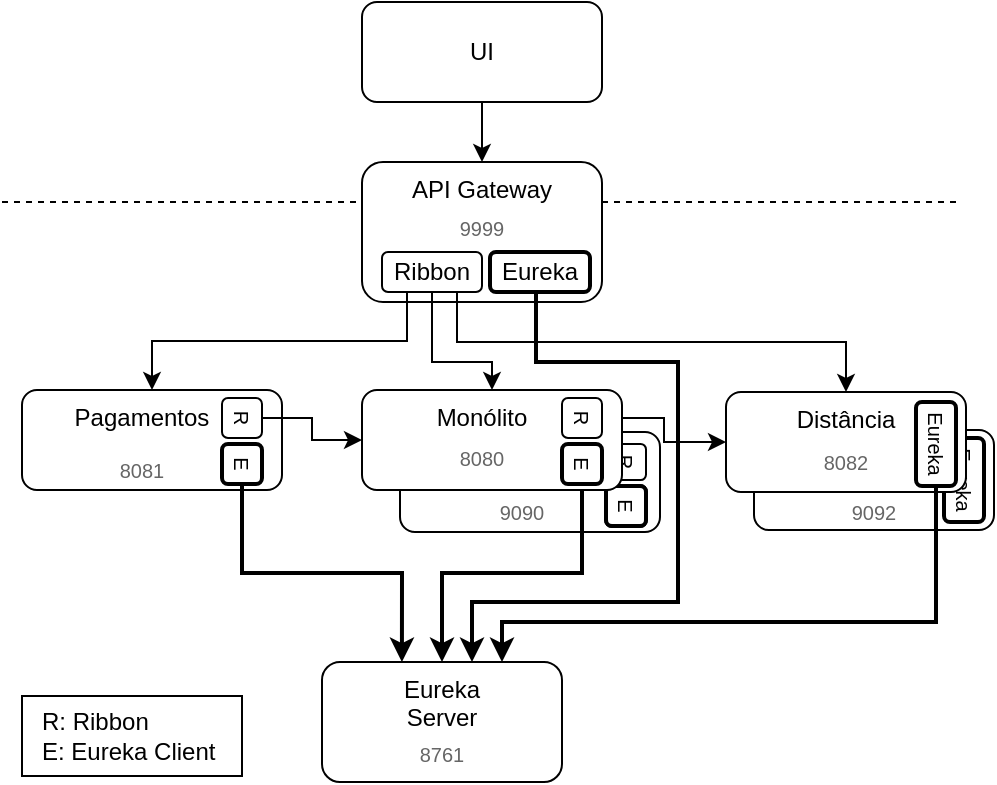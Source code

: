 <mxfile version="12.5.1" type="device"><diagram id="5K764wjxcECSokOcxsUo" name="Page-1"><mxGraphModel dx="868" dy="1617" grid="1" gridSize="10" guides="1" tooltips="1" connect="1" arrows="1" fold="1" page="1" pageScale="1" pageWidth="827" pageHeight="1169" math="0" shadow="0"><root><mxCell id="0"/><mxCell id="1" parent="0"/><mxCell id="a384nSrc2xag7jrSIYCh-13" value="Monólito" style="rounded=1;whiteSpace=wrap;html=1;spacingRight=10;verticalAlign=top;" parent="1" vertex="1"><mxGeometry x="279" y="125" width="130" height="50" as="geometry"/></mxCell><mxCell id="quUexCdzWzTyHHHC396T-32" value="E" style="rounded=1;whiteSpace=wrap;html=1;strokeWidth=2;rotation=90;fontSize=10;" vertex="1" parent="1"><mxGeometry x="382" y="152" width="20" height="20" as="geometry"/></mxCell><mxCell id="quUexCdzWzTyHHHC396T-28" value="E" style="rounded=1;whiteSpace=wrap;html=1;strokeWidth=2;rotation=90;fontSize=10;" vertex="1" parent="1"><mxGeometry x="382" y="152" width="20" height="20" as="geometry"/></mxCell><mxCell id="ouHZ81cJ5sNNAB9O1Dro-61" value="Distância" style="rounded=1;whiteSpace=wrap;html=1;spacingRight=0;" parent="1" vertex="1"><mxGeometry x="456" y="124" width="120" height="50" as="geometry"/></mxCell><mxCell id="quUexCdzWzTyHHHC396T-16" value="Eureka" style="rounded=1;whiteSpace=wrap;html=1;strokeWidth=2;rotation=90;fontSize=10;" vertex="1" parent="1"><mxGeometry x="540" y="139" width="42" height="20" as="geometry"/></mxCell><mxCell id="ouHZ81cJ5sNNAB9O1Dro-18" value="" style="endArrow=none;dashed=1;html=1;" parent="1" edge="1"><mxGeometry width="50" height="50" relative="1" as="geometry"><mxPoint x="80" y="10" as="sourcePoint"/><mxPoint x="560" y="10" as="targetPoint"/></mxGeometry></mxCell><mxCell id="ouHZ81cJ5sNNAB9O1Dro-4" value="API Gateway" style="rounded=1;whiteSpace=wrap;html=1;spacingBottom=16;verticalAlign=top;" parent="1" vertex="1"><mxGeometry x="260" y="-10" width="120" height="70" as="geometry"/></mxCell><mxCell id="ouHZ81cJ5sNNAB9O1Dro-17" style="edgeStyle=orthogonalEdgeStyle;rounded=0;orthogonalLoop=1;jettySize=auto;html=1;exitX=0.5;exitY=1;exitDx=0;exitDy=0;entryX=0.5;entryY=0;entryDx=0;entryDy=0;" parent="1" source="ouHZ81cJ5sNNAB9O1Dro-16" target="ouHZ81cJ5sNNAB9O1Dro-4" edge="1"><mxGeometry relative="1" as="geometry"/></mxCell><mxCell id="ouHZ81cJ5sNNAB9O1Dro-16" value="UI" style="rounded=1;whiteSpace=wrap;html=1;" parent="1" vertex="1"><mxGeometry x="260" y="-90" width="120" height="50" as="geometry"/></mxCell><mxCell id="ouHZ81cJ5sNNAB9O1Dro-27" value="" style="group;verticalAlign=top;" parent="1" vertex="1" connectable="0"><mxGeometry x="90" y="104" width="130" height="50" as="geometry"/></mxCell><mxCell id="ouHZ81cJ5sNNAB9O1Dro-50" value="" style="group" parent="ouHZ81cJ5sNNAB9O1Dro-27" vertex="1" connectable="0"><mxGeometry width="130" height="50" as="geometry"/></mxCell><mxCell id="ouHZ81cJ5sNNAB9O1Dro-1" value="Pagamentos" style="rounded=1;whiteSpace=wrap;html=1;spacingRight=10;verticalAlign=top;" parent="ouHZ81cJ5sNNAB9O1Dro-50" vertex="1"><mxGeometry width="130" height="50" as="geometry"/></mxCell><mxCell id="ouHZ81cJ5sNNAB9O1Dro-26" value="R" style="rounded=1;whiteSpace=wrap;html=1;strokeWidth=1;rotation=90;fontSize=10;" parent="ouHZ81cJ5sNNAB9O1Dro-50" vertex="1"><mxGeometry x="100" y="4" width="20" height="20" as="geometry"/></mxCell><mxCell id="a384nSrc2xag7jrSIYCh-19" value="8081" style="text;html=1;strokeColor=none;fillColor=none;align=center;verticalAlign=middle;whiteSpace=wrap;rounded=0;fontSize=10;fontColor=#666666;" parent="ouHZ81cJ5sNNAB9O1Dro-50" vertex="1"><mxGeometry x="40" y="30" width="40" height="20" as="geometry"/></mxCell><mxCell id="quUexCdzWzTyHHHC396T-11" value="E" style="rounded=1;whiteSpace=wrap;html=1;strokeWidth=2;rotation=90;fontSize=10;" vertex="1" parent="ouHZ81cJ5sNNAB9O1Dro-50"><mxGeometry x="100" y="27" width="20" height="20" as="geometry"/></mxCell><mxCell id="ouHZ81cJ5sNNAB9O1Dro-32" value="Distância" style="rounded=1;whiteSpace=wrap;html=1;spacingRight=0;verticalAlign=top;" parent="1" vertex="1"><mxGeometry x="442" y="105" width="120" height="50" as="geometry"/></mxCell><mxCell id="ouHZ81cJ5sNNAB9O1Dro-42" style="edgeStyle=orthogonalEdgeStyle;rounded=0;orthogonalLoop=1;jettySize=auto;html=1;exitX=0.5;exitY=1;exitDx=0;exitDy=0;entryX=0.5;entryY=0;entryDx=0;entryDy=0;endArrow=classic;endFill=1;" parent="1" source="ouHZ81cJ5sNNAB9O1Dro-34" target="ouHZ81cJ5sNNAB9O1Dro-29" edge="1"><mxGeometry relative="1" as="geometry"><Array as="points"><mxPoint x="295" y="90"/><mxPoint x="325" y="90"/></Array></mxGeometry></mxCell><mxCell id="ouHZ81cJ5sNNAB9O1Dro-43" style="edgeStyle=orthogonalEdgeStyle;rounded=0;orthogonalLoop=1;jettySize=auto;html=1;exitX=0.25;exitY=1;exitDx=0;exitDy=0;entryX=0.5;entryY=0;entryDx=0;entryDy=0;endArrow=classic;endFill=1;" parent="1" source="ouHZ81cJ5sNNAB9O1Dro-34" target="ouHZ81cJ5sNNAB9O1Dro-1" edge="1"><mxGeometry relative="1" as="geometry"/></mxCell><mxCell id="ouHZ81cJ5sNNAB9O1Dro-44" value="" style="edgeStyle=orthogonalEdgeStyle;rounded=0;orthogonalLoop=1;jettySize=auto;html=1;exitX=0.75;exitY=1;exitDx=0;exitDy=0;endArrow=classic;endFill=1;spacingBottom=14;" parent="1" source="ouHZ81cJ5sNNAB9O1Dro-34" target="ouHZ81cJ5sNNAB9O1Dro-32" edge="1"><mxGeometry relative="1" as="geometry"/></mxCell><mxCell id="ouHZ81cJ5sNNAB9O1Dro-34" value="Ribbon" style="rounded=1;whiteSpace=wrap;html=1;strokeWidth=1;rotation=0;spacing=0;" parent="1" vertex="1"><mxGeometry x="270" y="35" width="50" height="20" as="geometry"/></mxCell><mxCell id="ouHZ81cJ5sNNAB9O1Dro-45" style="edgeStyle=orthogonalEdgeStyle;rounded=0;orthogonalLoop=1;jettySize=auto;html=1;exitX=0.5;exitY=0;exitDx=0;exitDy=0;entryX=0;entryY=0.5;entryDx=0;entryDy=0;endArrow=classic;endFill=1;" parent="1" source="ouHZ81cJ5sNNAB9O1Dro-30" target="ouHZ81cJ5sNNAB9O1Dro-32" edge="1"><mxGeometry relative="1" as="geometry"/></mxCell><mxCell id="ouHZ81cJ5sNNAB9O1Dro-46" style="edgeStyle=orthogonalEdgeStyle;rounded=0;orthogonalLoop=1;jettySize=auto;html=1;exitX=0.5;exitY=0;exitDx=0;exitDy=0;entryX=0;entryY=0.5;entryDx=0;entryDy=0;endArrow=classic;endFill=1;" parent="1" source="ouHZ81cJ5sNNAB9O1Dro-26" target="ouHZ81cJ5sNNAB9O1Dro-29" edge="1"><mxGeometry relative="1" as="geometry"/></mxCell><mxCell id="a384nSrc2xag7jrSIYCh-6" value="9999" style="text;html=1;strokeColor=none;fillColor=none;align=center;verticalAlign=middle;whiteSpace=wrap;rounded=0;fontSize=10;fontColor=#666666;" parent="1" vertex="1"><mxGeometry x="300" y="13" width="40" height="20" as="geometry"/></mxCell><mxCell id="a384nSrc2xag7jrSIYCh-10" value="8082" style="text;html=1;strokeColor=none;fillColor=none;align=center;verticalAlign=middle;whiteSpace=wrap;rounded=0;fontSize=10;fontColor=#666666;" parent="1" vertex="1"><mxGeometry x="482" y="130" width="40" height="20" as="geometry"/></mxCell><mxCell id="a384nSrc2xag7jrSIYCh-11" value="9092" style="text;html=1;strokeColor=none;fillColor=none;align=center;verticalAlign=middle;whiteSpace=wrap;rounded=0;fontSize=10;fontColor=#666666;" parent="1" vertex="1"><mxGeometry x="496" y="155" width="40" height="20" as="geometry"/></mxCell><mxCell id="quUexCdzWzTyHHHC396T-1" value="Eureka&lt;br&gt;Server" style="rounded=1;whiteSpace=wrap;html=1;verticalAlign=top;" vertex="1" parent="1"><mxGeometry x="240" y="240" width="120" height="60" as="geometry"/></mxCell><mxCell id="quUexCdzWzTyHHHC396T-2" value="8761" style="text;html=1;strokeColor=none;fillColor=none;align=center;verticalAlign=middle;whiteSpace=wrap;rounded=0;fontSize=10;fontColor=#666666;" vertex="1" parent="1"><mxGeometry x="280" y="276" width="40" height="20" as="geometry"/></mxCell><mxCell id="quUexCdzWzTyHHHC396T-12" style="edgeStyle=orthogonalEdgeStyle;rounded=0;orthogonalLoop=1;jettySize=auto;html=1;exitX=1;exitY=0.5;exitDx=0;exitDy=0;entryX=0.333;entryY=0;entryDx=0;entryDy=0;entryPerimeter=0;fontStyle=1;strokeWidth=2;" edge="1" parent="1" source="quUexCdzWzTyHHHC396T-11" target="quUexCdzWzTyHHHC396T-1"><mxGeometry relative="1" as="geometry"/></mxCell><mxCell id="quUexCdzWzTyHHHC396T-19" style="edgeStyle=orthogonalEdgeStyle;rounded=0;orthogonalLoop=1;jettySize=auto;html=1;exitX=0.5;exitY=1;exitDx=0;exitDy=0;entryX=0.642;entryY=0;entryDx=0;entryDy=0;entryPerimeter=0;strokeWidth=2;" edge="1" parent="1"><mxGeometry relative="1" as="geometry"><mxPoint x="347" y="55" as="sourcePoint"/><mxPoint x="315" y="240" as="targetPoint"/><Array as="points"><mxPoint x="347" y="90"/><mxPoint x="418" y="90"/><mxPoint x="418" y="210"/><mxPoint x="315" y="210"/></Array></mxGeometry></mxCell><mxCell id="quUexCdzWzTyHHHC396T-13" value="Eureka" style="rounded=1;whiteSpace=wrap;html=1;strokeWidth=2;rotation=0;spacing=0;" vertex="1" parent="1"><mxGeometry x="324" y="35" width="50" height="20" as="geometry"/></mxCell><mxCell id="quUexCdzWzTyHHHC396T-27" style="edgeStyle=orthogonalEdgeStyle;rounded=0;orthogonalLoop=1;jettySize=auto;html=1;exitX=1;exitY=0.5;exitDx=0;exitDy=0;entryX=0.75;entryY=0;entryDx=0;entryDy=0;strokeWidth=2;" edge="1" parent="1" source="quUexCdzWzTyHHHC396T-15" target="quUexCdzWzTyHHHC396T-1"><mxGeometry relative="1" as="geometry"><Array as="points"><mxPoint x="547" y="220"/><mxPoint x="330" y="220"/></Array></mxGeometry></mxCell><mxCell id="quUexCdzWzTyHHHC396T-15" value="Eureka" style="rounded=1;whiteSpace=wrap;html=1;strokeWidth=2;rotation=90;fontSize=10;" vertex="1" parent="1"><mxGeometry x="526" y="121" width="42" height="20" as="geometry"/></mxCell><mxCell id="quUexCdzWzTyHHHC396T-20" style="edgeStyle=orthogonalEdgeStyle;rounded=0;orthogonalLoop=1;jettySize=auto;html=1;exitX=1;exitY=0.5;exitDx=0;exitDy=0;entryX=0.5;entryY=0;entryDx=0;entryDy=0;strokeWidth=2;" edge="1" parent="1" source="quUexCdzWzTyHHHC396T-14" target="quUexCdzWzTyHHHC396T-1"><mxGeometry relative="1" as="geometry"/></mxCell><mxCell id="quUexCdzWzTyHHHC396T-24" value="R: Ribbon&lt;br&gt;E: Eureka Client" style="rounded=0;whiteSpace=wrap;html=1;align=left;spacingLeft=8;" vertex="1" parent="1"><mxGeometry x="90" y="257" width="110" height="40" as="geometry"/></mxCell><mxCell id="a384nSrc2xag7jrSIYCh-14" value="R" style="rounded=1;whiteSpace=wrap;html=1;strokeWidth=1;rotation=90;fontSize=10;" parent="1" vertex="1"><mxGeometry x="383" y="130" width="18" height="20" as="geometry"/></mxCell><mxCell id="a384nSrc2xag7jrSIYCh-15" value="9090" style="text;html=1;strokeColor=none;fillColor=none;align=center;verticalAlign=middle;whiteSpace=wrap;rounded=0;fontSize=10;fontColor=#666666;" parent="1" vertex="1"><mxGeometry x="320" y="155" width="40" height="20" as="geometry"/></mxCell><mxCell id="ouHZ81cJ5sNNAB9O1Dro-29" value="Monólito" style="rounded=1;whiteSpace=wrap;html=1;spacingRight=10;verticalAlign=top;" parent="1" vertex="1"><mxGeometry x="260" y="104" width="130" height="50" as="geometry"/></mxCell><mxCell id="ouHZ81cJ5sNNAB9O1Dro-30" value="R" style="rounded=1;whiteSpace=wrap;html=1;strokeWidth=1;rotation=90;fontSize=10;" parent="1" vertex="1"><mxGeometry x="360" y="108" width="20" height="20" as="geometry"/></mxCell><mxCell id="a384nSrc2xag7jrSIYCh-12" value="8080" style="text;html=1;strokeColor=none;fillColor=none;align=center;verticalAlign=middle;whiteSpace=wrap;rounded=0;fontSize=10;fontColor=#666666;" parent="1" vertex="1"><mxGeometry x="300" y="128" width="40" height="20" as="geometry"/></mxCell><mxCell id="quUexCdzWzTyHHHC396T-14" value="E" style="rounded=1;whiteSpace=wrap;html=1;strokeWidth=2;rotation=90;fontSize=10;" vertex="1" parent="1"><mxGeometry x="360" y="131" width="20" height="20" as="geometry"/></mxCell></root></mxGraphModel></diagram></mxfile>